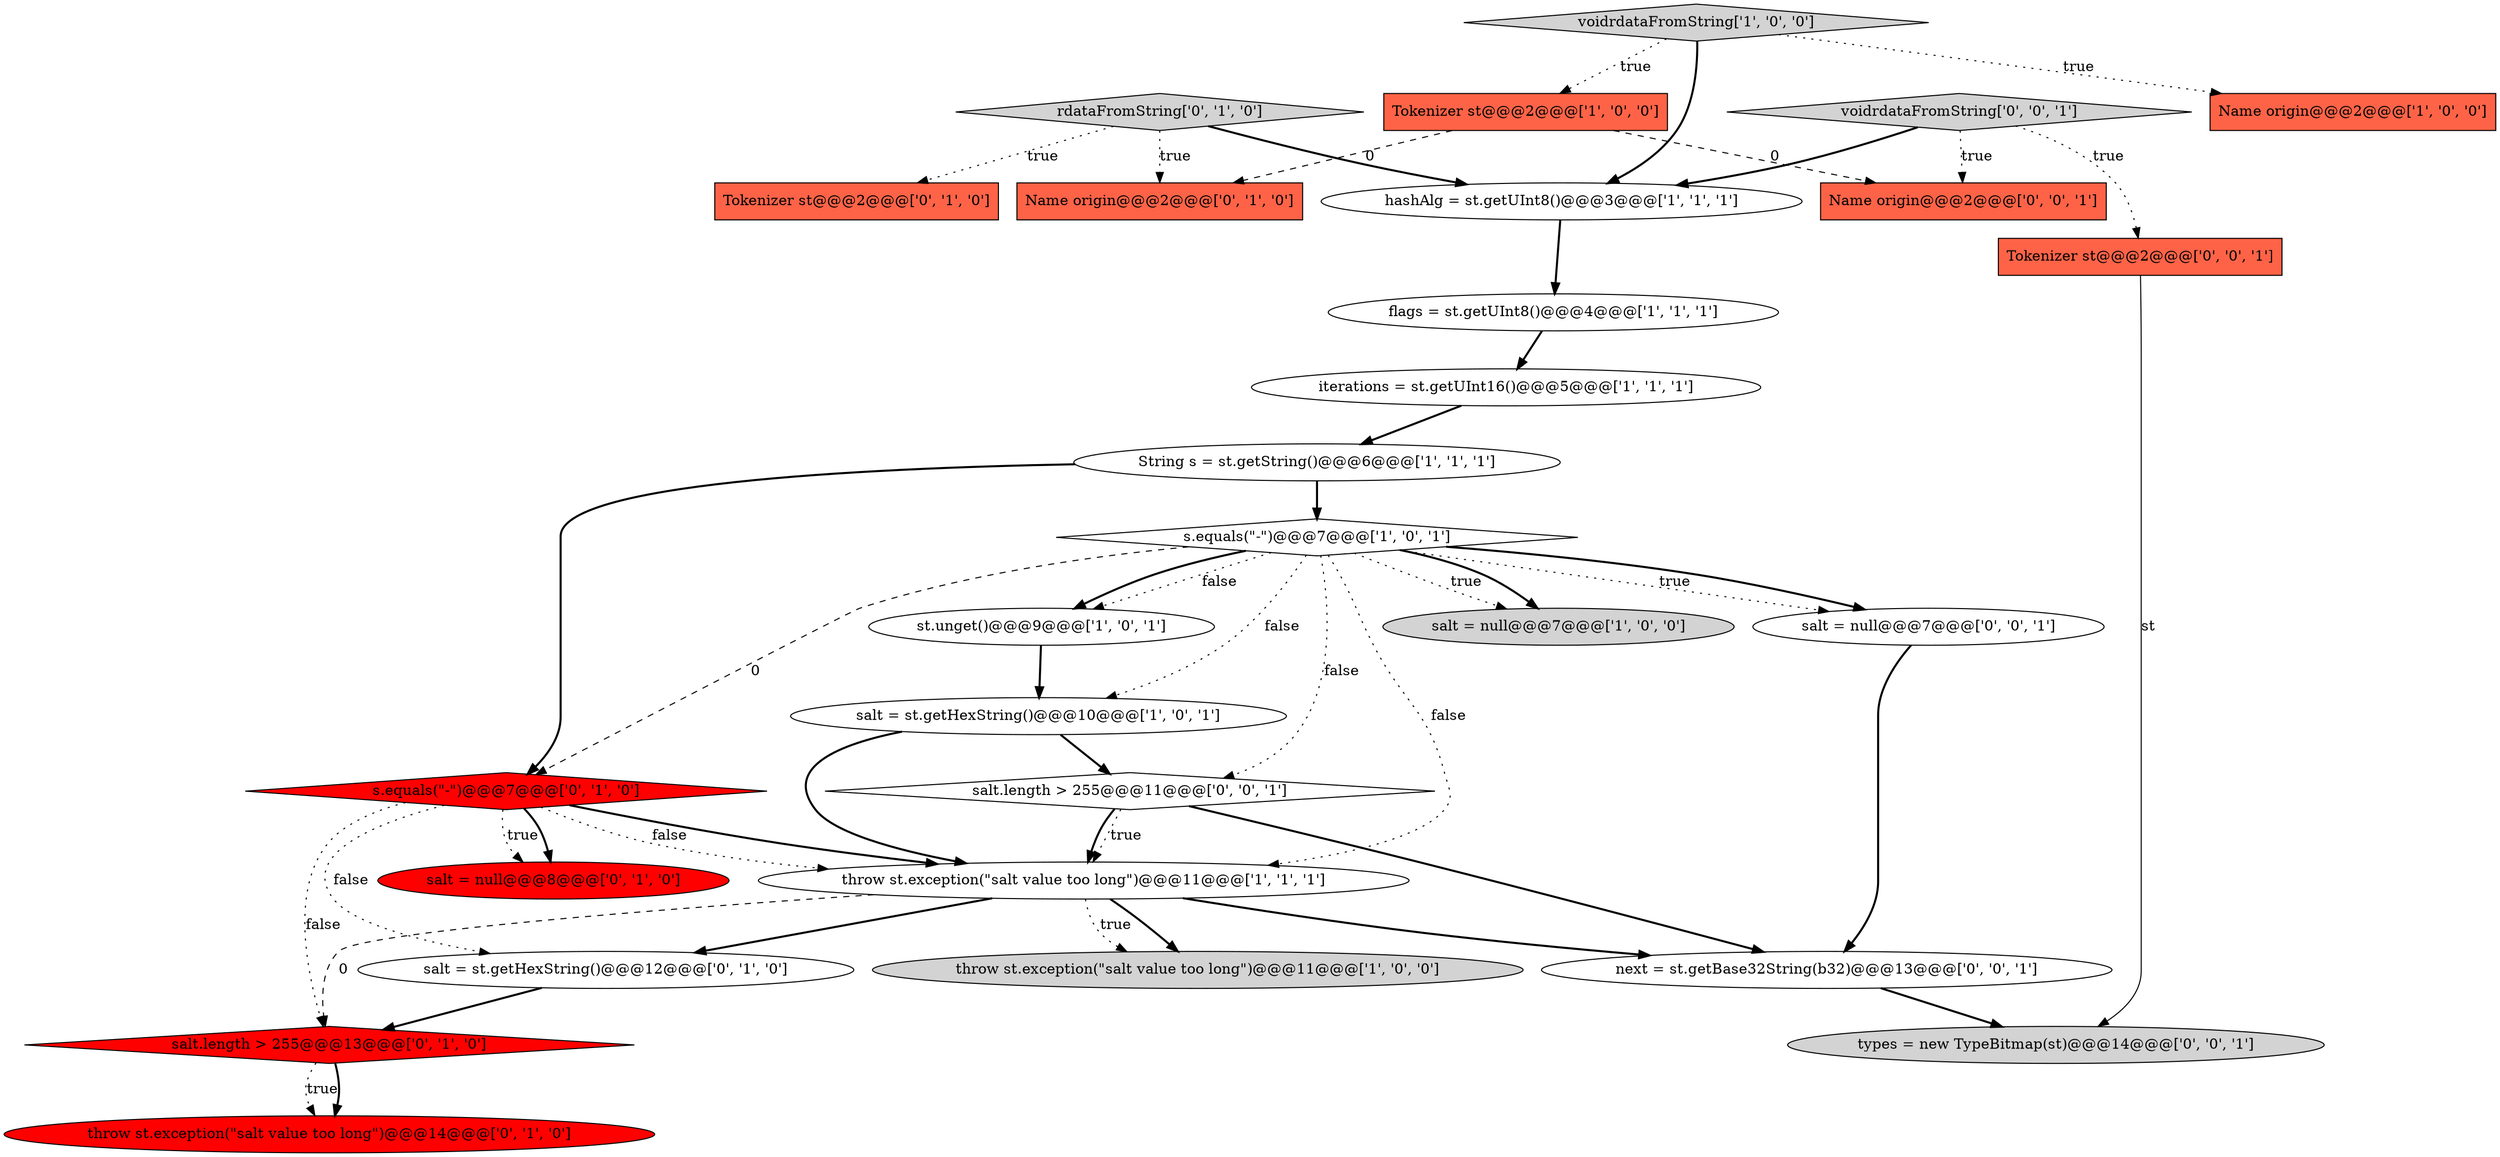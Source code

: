 digraph {
20 [style = filled, label = "Name origin@@@2@@@['0', '1', '0']", fillcolor = tomato, shape = box image = "AAA1AAABBB2BBB"];
10 [style = filled, label = "throw st.exception(\"salt value too long\")@@@11@@@['1', '1', '1']", fillcolor = white, shape = ellipse image = "AAA0AAABBB1BBB"];
2 [style = filled, label = "String s = st.getString()@@@6@@@['1', '1', '1']", fillcolor = white, shape = ellipse image = "AAA0AAABBB1BBB"];
22 [style = filled, label = "salt = null@@@7@@@['0', '0', '1']", fillcolor = white, shape = ellipse image = "AAA0AAABBB3BBB"];
24 [style = filled, label = "types = new TypeBitmap(st)@@@14@@@['0', '0', '1']", fillcolor = lightgray, shape = ellipse image = "AAA0AAABBB3BBB"];
23 [style = filled, label = "salt.length > 255@@@11@@@['0', '0', '1']", fillcolor = white, shape = diamond image = "AAA0AAABBB3BBB"];
8 [style = filled, label = "st.unget()@@@9@@@['1', '0', '1']", fillcolor = white, shape = ellipse image = "AAA0AAABBB1BBB"];
26 [style = filled, label = "next = st.getBase32String(b32)@@@13@@@['0', '0', '1']", fillcolor = white, shape = ellipse image = "AAA0AAABBB3BBB"];
18 [style = filled, label = "Tokenizer st@@@2@@@['0', '1', '0']", fillcolor = tomato, shape = box image = "AAA0AAABBB2BBB"];
4 [style = filled, label = "s.equals(\"-\")@@@7@@@['1', '0', '1']", fillcolor = white, shape = diamond image = "AAA0AAABBB1BBB"];
9 [style = filled, label = "hashAlg = st.getUInt8()@@@3@@@['1', '1', '1']", fillcolor = white, shape = ellipse image = "AAA0AAABBB1BBB"];
27 [style = filled, label = "Name origin@@@2@@@['0', '0', '1']", fillcolor = tomato, shape = box image = "AAA0AAABBB3BBB"];
7 [style = filled, label = "throw st.exception(\"salt value too long\")@@@11@@@['1', '0', '0']", fillcolor = lightgray, shape = ellipse image = "AAA0AAABBB1BBB"];
0 [style = filled, label = "salt = null@@@7@@@['1', '0', '0']", fillcolor = lightgray, shape = ellipse image = "AAA0AAABBB1BBB"];
3 [style = filled, label = "voidrdataFromString['1', '0', '0']", fillcolor = lightgray, shape = diamond image = "AAA0AAABBB1BBB"];
25 [style = filled, label = "Tokenizer st@@@2@@@['0', '0', '1']", fillcolor = tomato, shape = box image = "AAA0AAABBB3BBB"];
13 [style = filled, label = "rdataFromString['0', '1', '0']", fillcolor = lightgray, shape = diamond image = "AAA0AAABBB2BBB"];
12 [style = filled, label = "flags = st.getUInt8()@@@4@@@['1', '1', '1']", fillcolor = white, shape = ellipse image = "AAA0AAABBB1BBB"];
21 [style = filled, label = "voidrdataFromString['0', '0', '1']", fillcolor = lightgray, shape = diamond image = "AAA0AAABBB3BBB"];
17 [style = filled, label = "s.equals(\"-\")@@@7@@@['0', '1', '0']", fillcolor = red, shape = diamond image = "AAA1AAABBB2BBB"];
15 [style = filled, label = "throw st.exception(\"salt value too long\")@@@14@@@['0', '1', '0']", fillcolor = red, shape = ellipse image = "AAA1AAABBB2BBB"];
11 [style = filled, label = "salt = st.getHexString()@@@10@@@['1', '0', '1']", fillcolor = white, shape = ellipse image = "AAA0AAABBB1BBB"];
1 [style = filled, label = "iterations = st.getUInt16()@@@5@@@['1', '1', '1']", fillcolor = white, shape = ellipse image = "AAA0AAABBB1BBB"];
5 [style = filled, label = "Name origin@@@2@@@['1', '0', '0']", fillcolor = tomato, shape = box image = "AAA0AAABBB1BBB"];
14 [style = filled, label = "salt = null@@@8@@@['0', '1', '0']", fillcolor = red, shape = ellipse image = "AAA1AAABBB2BBB"];
16 [style = filled, label = "salt = st.getHexString()@@@12@@@['0', '1', '0']", fillcolor = white, shape = ellipse image = "AAA0AAABBB2BBB"];
6 [style = filled, label = "Tokenizer st@@@2@@@['1', '0', '0']", fillcolor = tomato, shape = box image = "AAA1AAABBB1BBB"];
19 [style = filled, label = "salt.length > 255@@@13@@@['0', '1', '0']", fillcolor = red, shape = diamond image = "AAA1AAABBB2BBB"];
2->17 [style = bold, label=""];
17->10 [style = bold, label=""];
22->26 [style = bold, label=""];
13->18 [style = dotted, label="true"];
4->17 [style = dashed, label="0"];
6->20 [style = dashed, label="0"];
10->19 [style = dashed, label="0"];
4->0 [style = dotted, label="true"];
13->20 [style = dotted, label="true"];
25->24 [style = solid, label="st"];
23->26 [style = bold, label=""];
17->19 [style = dotted, label="false"];
17->14 [style = dotted, label="true"];
21->27 [style = dotted, label="true"];
17->10 [style = dotted, label="false"];
10->26 [style = bold, label=""];
3->6 [style = dotted, label="true"];
16->19 [style = bold, label=""];
26->24 [style = bold, label=""];
12->1 [style = bold, label=""];
2->4 [style = bold, label=""];
10->7 [style = bold, label=""];
4->8 [style = dotted, label="false"];
19->15 [style = dotted, label="true"];
4->11 [style = dotted, label="false"];
4->0 [style = bold, label=""];
3->9 [style = bold, label=""];
21->25 [style = dotted, label="true"];
21->9 [style = bold, label=""];
3->5 [style = dotted, label="true"];
23->10 [style = dotted, label="true"];
10->16 [style = bold, label=""];
17->16 [style = dotted, label="false"];
17->14 [style = bold, label=""];
11->10 [style = bold, label=""];
4->22 [style = dotted, label="true"];
6->27 [style = dashed, label="0"];
23->10 [style = bold, label=""];
4->23 [style = dotted, label="false"];
4->8 [style = bold, label=""];
1->2 [style = bold, label=""];
9->12 [style = bold, label=""];
13->9 [style = bold, label=""];
19->15 [style = bold, label=""];
4->10 [style = dotted, label="false"];
8->11 [style = bold, label=""];
11->23 [style = bold, label=""];
4->22 [style = bold, label=""];
10->7 [style = dotted, label="true"];
}
